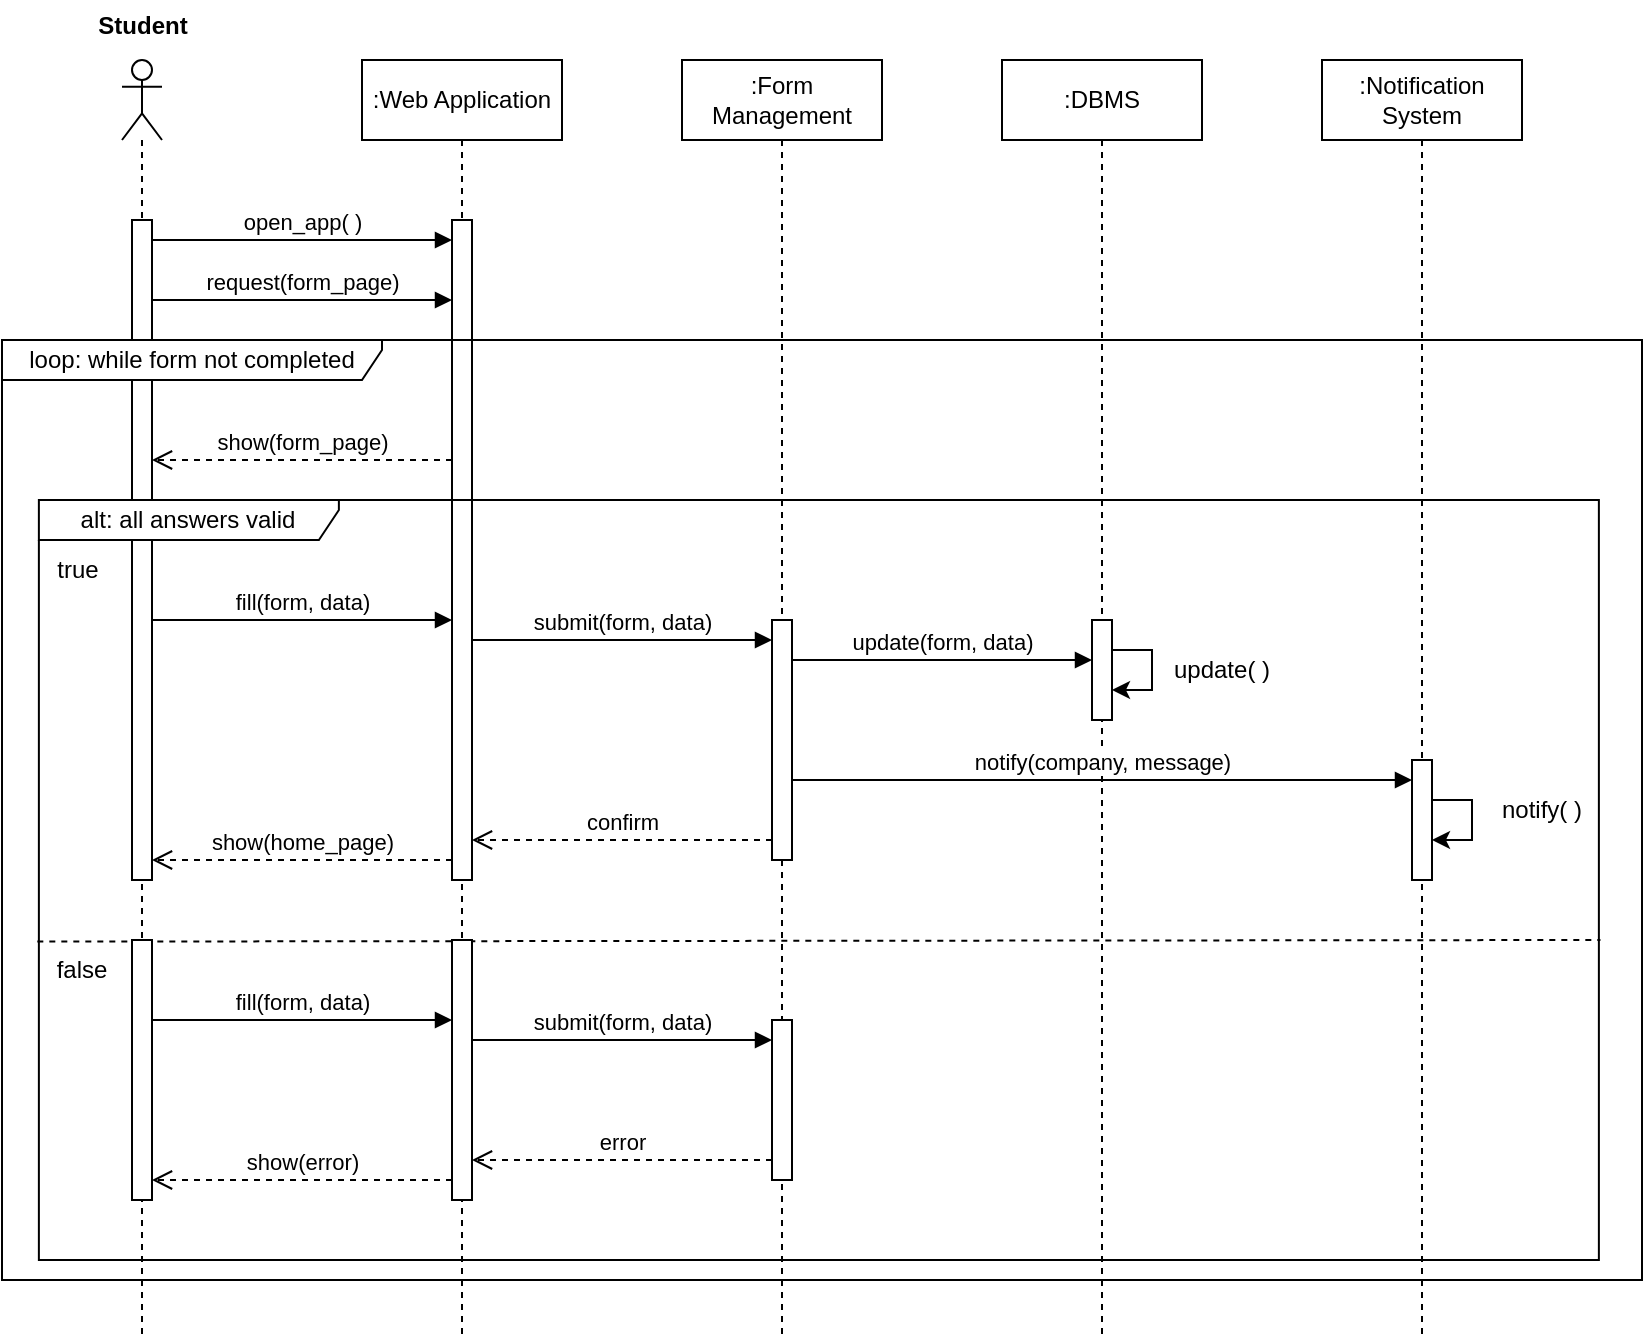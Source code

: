 <mxfile version="25.0.1">
  <diagram name="Page-1" id="2YBvvXClWsGukQMizWep">
    <mxGraphModel dx="1166" dy="621" grid="1" gridSize="10" guides="1" tooltips="1" connect="1" arrows="1" fold="1" page="1" pageScale="1" pageWidth="850" pageHeight="1100" math="0" shadow="0">
      <root>
        <mxCell id="0" />
        <mxCell id="1" parent="0" />
        <mxCell id="EVk0_eZeiwSZXWvDfi88-1" value="" style="shape=umlLifeline;perimeter=lifelinePerimeter;whiteSpace=wrap;html=1;container=1;dropTarget=0;collapsible=0;recursiveResize=0;outlineConnect=0;portConstraint=eastwest;newEdgeStyle={&quot;curved&quot;:0,&quot;rounded&quot;:0};participant=umlActor;" vertex="1" parent="1">
          <mxGeometry x="70" y="80" width="20" height="640" as="geometry" />
        </mxCell>
        <mxCell id="EVk0_eZeiwSZXWvDfi88-10" value="" style="html=1;points=[[0,0,0,0,5],[0,1,0,0,-5],[1,0,0,0,5],[1,1,0,0,-5]];perimeter=orthogonalPerimeter;outlineConnect=0;targetShapes=umlLifeline;portConstraint=eastwest;newEdgeStyle={&quot;curved&quot;:0,&quot;rounded&quot;:0};" vertex="1" parent="EVk0_eZeiwSZXWvDfi88-1">
          <mxGeometry x="5" y="80" width="10" height="330" as="geometry" />
        </mxCell>
        <mxCell id="EVk0_eZeiwSZXWvDfi88-3" value="Student" style="text;align=center;fontStyle=1;verticalAlign=middle;spacingLeft=3;spacingRight=3;strokeColor=none;rotatable=0;points=[[0,0.5],[1,0.5]];portConstraint=eastwest;html=1;" vertex="1" parent="1">
          <mxGeometry x="40" y="50" width="80" height="26" as="geometry" />
        </mxCell>
        <mxCell id="EVk0_eZeiwSZXWvDfi88-4" value=":Web Application" style="shape=umlLifeline;perimeter=lifelinePerimeter;whiteSpace=wrap;html=1;container=1;dropTarget=0;collapsible=0;recursiveResize=0;outlineConnect=0;portConstraint=eastwest;newEdgeStyle={&quot;curved&quot;:0,&quot;rounded&quot;:0};" vertex="1" parent="1">
          <mxGeometry x="190" y="80" width="100" height="640" as="geometry" />
        </mxCell>
        <mxCell id="EVk0_eZeiwSZXWvDfi88-11" value="" style="html=1;points=[[0,0,0,0,5],[0,1,0,0,-5],[1,0,0,0,5],[1,1,0,0,-5]];perimeter=orthogonalPerimeter;outlineConnect=0;targetShapes=umlLifeline;portConstraint=eastwest;newEdgeStyle={&quot;curved&quot;:0,&quot;rounded&quot;:0};" vertex="1" parent="EVk0_eZeiwSZXWvDfi88-4">
          <mxGeometry x="45" y="80" width="10" height="330" as="geometry" />
        </mxCell>
        <mxCell id="EVk0_eZeiwSZXWvDfi88-12" value="open_app( )" style="html=1;verticalAlign=bottom;endArrow=block;curved=0;rounded=0;" edge="1" parent="1" target="EVk0_eZeiwSZXWvDfi88-11">
          <mxGeometry width="80" relative="1" as="geometry">
            <mxPoint x="85" y="170" as="sourcePoint" />
            <mxPoint x="165" y="170" as="targetPoint" />
          </mxGeometry>
        </mxCell>
        <mxCell id="EVk0_eZeiwSZXWvDfi88-13" value="request(form_page)" style="html=1;verticalAlign=bottom;endArrow=block;curved=0;rounded=0;" edge="1" parent="1" target="EVk0_eZeiwSZXWvDfi88-11">
          <mxGeometry width="80" relative="1" as="geometry">
            <mxPoint x="85" y="200" as="sourcePoint" />
            <mxPoint x="165" y="200" as="targetPoint" />
          </mxGeometry>
        </mxCell>
        <mxCell id="EVk0_eZeiwSZXWvDfi88-14" value="show(form_page)" style="html=1;verticalAlign=bottom;endArrow=open;dashed=1;endSize=8;curved=0;rounded=0;" edge="1" parent="1">
          <mxGeometry relative="1" as="geometry">
            <mxPoint x="235" y="280" as="sourcePoint" />
            <mxPoint x="85" y="280" as="targetPoint" />
          </mxGeometry>
        </mxCell>
        <mxCell id="EVk0_eZeiwSZXWvDfi88-15" value="fill(form, data)" style="html=1;verticalAlign=bottom;endArrow=block;curved=0;rounded=0;" edge="1" parent="1">
          <mxGeometry width="80" relative="1" as="geometry">
            <mxPoint x="85" y="360" as="sourcePoint" />
            <mxPoint x="235" y="360" as="targetPoint" />
          </mxGeometry>
        </mxCell>
        <mxCell id="EVk0_eZeiwSZXWvDfi88-16" value=":Form Management" style="shape=umlLifeline;perimeter=lifelinePerimeter;whiteSpace=wrap;html=1;container=1;dropTarget=0;collapsible=0;recursiveResize=0;outlineConnect=0;portConstraint=eastwest;newEdgeStyle={&quot;curved&quot;:0,&quot;rounded&quot;:0};" vertex="1" parent="1">
          <mxGeometry x="350" y="80" width="100" height="640" as="geometry" />
        </mxCell>
        <mxCell id="EVk0_eZeiwSZXWvDfi88-17" value="" style="html=1;points=[[0,0,0,0,5],[0,1,0,0,-5],[1,0,0,0,5],[1,1,0,0,-5]];perimeter=orthogonalPerimeter;outlineConnect=0;targetShapes=umlLifeline;portConstraint=eastwest;newEdgeStyle={&quot;curved&quot;:0,&quot;rounded&quot;:0};" vertex="1" parent="EVk0_eZeiwSZXWvDfi88-16">
          <mxGeometry x="45" y="280" width="10" height="120" as="geometry" />
        </mxCell>
        <mxCell id="EVk0_eZeiwSZXWvDfi88-40" value="" style="html=1;points=[[0,0,0,0,5],[0,1,0,0,-5],[1,0,0,0,5],[1,1,0,0,-5]];perimeter=orthogonalPerimeter;outlineConnect=0;targetShapes=umlLifeline;portConstraint=eastwest;newEdgeStyle={&quot;curved&quot;:0,&quot;rounded&quot;:0};" vertex="1" parent="EVk0_eZeiwSZXWvDfi88-16">
          <mxGeometry x="45" y="480" width="10" height="80" as="geometry" />
        </mxCell>
        <mxCell id="EVk0_eZeiwSZXWvDfi88-18" value="submit(form, data)" style="html=1;verticalAlign=bottom;endArrow=block;curved=0;rounded=0;" edge="1" parent="1">
          <mxGeometry width="80" relative="1" as="geometry">
            <mxPoint x="245" y="370" as="sourcePoint" />
            <mxPoint x="395" y="370" as="targetPoint" />
          </mxGeometry>
        </mxCell>
        <mxCell id="EVk0_eZeiwSZXWvDfi88-19" value=":DBMS" style="shape=umlLifeline;perimeter=lifelinePerimeter;whiteSpace=wrap;html=1;container=1;dropTarget=0;collapsible=0;recursiveResize=0;outlineConnect=0;portConstraint=eastwest;newEdgeStyle={&quot;curved&quot;:0,&quot;rounded&quot;:0};" vertex="1" parent="1">
          <mxGeometry x="510" y="80" width="100" height="640" as="geometry" />
        </mxCell>
        <mxCell id="EVk0_eZeiwSZXWvDfi88-20" value="" style="html=1;points=[[0,0,0,0,5],[0,1,0,0,-5],[1,0,0,0,5],[1,1,0,0,-5]];perimeter=orthogonalPerimeter;outlineConnect=0;targetShapes=umlLifeline;portConstraint=eastwest;newEdgeStyle={&quot;curved&quot;:0,&quot;rounded&quot;:0};" vertex="1" parent="EVk0_eZeiwSZXWvDfi88-19">
          <mxGeometry x="45" y="280" width="10" height="50" as="geometry" />
        </mxCell>
        <mxCell id="EVk0_eZeiwSZXWvDfi88-24" style="edgeStyle=orthogonalEdgeStyle;rounded=0;orthogonalLoop=1;jettySize=auto;html=1;curved=0;" edge="1" parent="EVk0_eZeiwSZXWvDfi88-19" source="EVk0_eZeiwSZXWvDfi88-20" target="EVk0_eZeiwSZXWvDfi88-20">
          <mxGeometry relative="1" as="geometry" />
        </mxCell>
        <mxCell id="EVk0_eZeiwSZXWvDfi88-21" value=":Notification System" style="shape=umlLifeline;perimeter=lifelinePerimeter;whiteSpace=wrap;html=1;container=1;dropTarget=0;collapsible=0;recursiveResize=0;outlineConnect=0;portConstraint=eastwest;newEdgeStyle={&quot;curved&quot;:0,&quot;rounded&quot;:0};" vertex="1" parent="1">
          <mxGeometry x="670" y="80" width="100" height="640" as="geometry" />
        </mxCell>
        <mxCell id="EVk0_eZeiwSZXWvDfi88-22" value="" style="html=1;points=[[0,0,0,0,5],[0,1,0,0,-5],[1,0,0,0,5],[1,1,0,0,-5]];perimeter=orthogonalPerimeter;outlineConnect=0;targetShapes=umlLifeline;portConstraint=eastwest;newEdgeStyle={&quot;curved&quot;:0,&quot;rounded&quot;:0};" vertex="1" parent="EVk0_eZeiwSZXWvDfi88-21">
          <mxGeometry x="45" y="350" width="10" height="60" as="geometry" />
        </mxCell>
        <mxCell id="EVk0_eZeiwSZXWvDfi88-27" style="edgeStyle=orthogonalEdgeStyle;rounded=0;orthogonalLoop=1;jettySize=auto;html=1;curved=0;" edge="1" parent="EVk0_eZeiwSZXWvDfi88-21" source="EVk0_eZeiwSZXWvDfi88-22" target="EVk0_eZeiwSZXWvDfi88-22">
          <mxGeometry relative="1" as="geometry" />
        </mxCell>
        <mxCell id="EVk0_eZeiwSZXWvDfi88-23" value="update(form, data)" style="html=1;verticalAlign=bottom;endArrow=block;curved=0;rounded=0;" edge="1" parent="1">
          <mxGeometry width="80" relative="1" as="geometry">
            <mxPoint x="405" y="380" as="sourcePoint" />
            <mxPoint x="555" y="380" as="targetPoint" />
          </mxGeometry>
        </mxCell>
        <mxCell id="EVk0_eZeiwSZXWvDfi88-25" value="update( )" style="text;html=1;align=center;verticalAlign=middle;whiteSpace=wrap;rounded=0;" vertex="1" parent="1">
          <mxGeometry x="590" y="370" width="60" height="30" as="geometry" />
        </mxCell>
        <mxCell id="EVk0_eZeiwSZXWvDfi88-26" value="notify(company, message)" style="html=1;verticalAlign=bottom;endArrow=block;curved=0;rounded=0;" edge="1" parent="1" target="EVk0_eZeiwSZXWvDfi88-22">
          <mxGeometry width="80" relative="1" as="geometry">
            <mxPoint x="405" y="440" as="sourcePoint" />
            <mxPoint x="555" y="440" as="targetPoint" />
          </mxGeometry>
        </mxCell>
        <mxCell id="EVk0_eZeiwSZXWvDfi88-28" value="notify( )" style="text;html=1;align=center;verticalAlign=middle;whiteSpace=wrap;rounded=0;" vertex="1" parent="1">
          <mxGeometry x="750" y="440" width="60" height="30" as="geometry" />
        </mxCell>
        <mxCell id="EVk0_eZeiwSZXWvDfi88-29" value="show(home_page)" style="html=1;verticalAlign=bottom;endArrow=open;dashed=1;endSize=8;curved=0;rounded=0;" edge="1" parent="1">
          <mxGeometry relative="1" as="geometry">
            <mxPoint x="235" y="480" as="sourcePoint" />
            <mxPoint x="85" y="480" as="targetPoint" />
          </mxGeometry>
        </mxCell>
        <mxCell id="EVk0_eZeiwSZXWvDfi88-30" value="confirm" style="html=1;verticalAlign=bottom;endArrow=open;dashed=1;endSize=8;curved=0;rounded=0;" edge="1" parent="1">
          <mxGeometry relative="1" as="geometry">
            <mxPoint x="395" y="470" as="sourcePoint" />
            <mxPoint x="245" y="470" as="targetPoint" />
          </mxGeometry>
        </mxCell>
        <mxCell id="EVk0_eZeiwSZXWvDfi88-31" value="loop: while form not completed" style="shape=umlFrame;whiteSpace=wrap;html=1;pointerEvents=0;width=190;height=20;" vertex="1" parent="1">
          <mxGeometry x="10" y="220" width="820" height="470" as="geometry" />
        </mxCell>
        <mxCell id="EVk0_eZeiwSZXWvDfi88-32" value="alt: all answers valid" style="shape=umlFrame;whiteSpace=wrap;html=1;pointerEvents=0;width=150;height=20;" vertex="1" parent="1">
          <mxGeometry x="28.44" y="300" width="780" height="380" as="geometry" />
        </mxCell>
        <mxCell id="EVk0_eZeiwSZXWvDfi88-33" value="" style="endArrow=none;dashed=1;html=1;rounded=0;exitX=0;exitY=0.649;exitDx=0;exitDy=0;exitPerimeter=0;entryX=1.002;entryY=0.647;entryDx=0;entryDy=0;entryPerimeter=0;" edge="1" parent="1">
          <mxGeometry width="50" height="50" relative="1" as="geometry">
            <mxPoint x="27.66" y="520.8" as="sourcePoint" />
            <mxPoint x="809.22" y="520" as="targetPoint" />
          </mxGeometry>
        </mxCell>
        <mxCell id="EVk0_eZeiwSZXWvDfi88-34" value="true" style="text;html=1;align=center;verticalAlign=middle;whiteSpace=wrap;rounded=0;" vertex="1" parent="1">
          <mxGeometry x="28.44" y="320" width="40" height="30" as="geometry" />
        </mxCell>
        <mxCell id="EVk0_eZeiwSZXWvDfi88-35" value="false" style="text;html=1;align=center;verticalAlign=middle;whiteSpace=wrap;rounded=0;" vertex="1" parent="1">
          <mxGeometry x="30" y="520" width="40" height="30" as="geometry" />
        </mxCell>
        <mxCell id="EVk0_eZeiwSZXWvDfi88-36" value="fill(form, data)" style="html=1;verticalAlign=bottom;endArrow=block;curved=0;rounded=0;" edge="1" parent="1">
          <mxGeometry width="80" relative="1" as="geometry">
            <mxPoint x="85" y="560" as="sourcePoint" />
            <mxPoint x="235" y="560" as="targetPoint" />
          </mxGeometry>
        </mxCell>
        <mxCell id="EVk0_eZeiwSZXWvDfi88-37" value="submit(form, data)" style="html=1;verticalAlign=bottom;endArrow=block;curved=0;rounded=0;" edge="1" parent="1">
          <mxGeometry width="80" relative="1" as="geometry">
            <mxPoint x="245" y="570" as="sourcePoint" />
            <mxPoint x="395" y="570" as="targetPoint" />
          </mxGeometry>
        </mxCell>
        <mxCell id="EVk0_eZeiwSZXWvDfi88-38" value="" style="html=1;points=[[0,0,0,0,5],[0,1,0,0,-5],[1,0,0,0,5],[1,1,0,0,-5]];perimeter=orthogonalPerimeter;outlineConnect=0;targetShapes=umlLifeline;portConstraint=eastwest;newEdgeStyle={&quot;curved&quot;:0,&quot;rounded&quot;:0};" vertex="1" parent="1">
          <mxGeometry x="75" y="520" width="10" height="130" as="geometry" />
        </mxCell>
        <mxCell id="EVk0_eZeiwSZXWvDfi88-39" value="" style="html=1;points=[[0,0,0,0,5],[0,1,0,0,-5],[1,0,0,0,5],[1,1,0,0,-5]];perimeter=orthogonalPerimeter;outlineConnect=0;targetShapes=umlLifeline;portConstraint=eastwest;newEdgeStyle={&quot;curved&quot;:0,&quot;rounded&quot;:0};" vertex="1" parent="1">
          <mxGeometry x="235" y="520" width="10" height="130" as="geometry" />
        </mxCell>
        <mxCell id="EVk0_eZeiwSZXWvDfi88-41" value="show(error)" style="html=1;verticalAlign=bottom;endArrow=open;dashed=1;endSize=8;curved=0;rounded=0;" edge="1" parent="1">
          <mxGeometry relative="1" as="geometry">
            <mxPoint x="235" y="640" as="sourcePoint" />
            <mxPoint x="85" y="640" as="targetPoint" />
          </mxGeometry>
        </mxCell>
        <mxCell id="EVk0_eZeiwSZXWvDfi88-42" value="error" style="html=1;verticalAlign=bottom;endArrow=open;dashed=1;endSize=8;curved=0;rounded=0;" edge="1" parent="1">
          <mxGeometry relative="1" as="geometry">
            <mxPoint x="395" y="630" as="sourcePoint" />
            <mxPoint x="245" y="630" as="targetPoint" />
          </mxGeometry>
        </mxCell>
      </root>
    </mxGraphModel>
  </diagram>
</mxfile>
